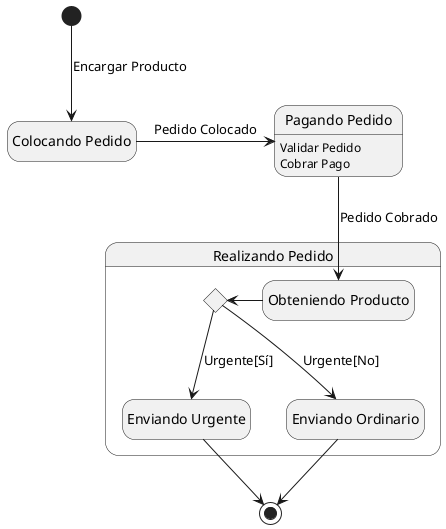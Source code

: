 @startuml EJERICICIO_I
hide empty description

state "Colocando Pedido" as colocando_Pedido

[*] --> colocando_Pedido : Encargar Producto

state "Pagando Pedido" as pagando_Pedido
pagando_Pedido : Validar Pedido
pagando_Pedido : Cobrar Pago

colocando_Pedido -r-> pagando_Pedido : Pedido Colocado

state "Realizando Pedido" as realizando_Pedido {
    state "Obteniendo Producto" as obteniendo_Producto
    state "Enviando Urgente" as enviando_urgente
    state "Enviando Ordinario" as enviando_ordinario
    state urgencia <<choice>>

    obteniendo_Producto -l-> urgencia
    urgencia --> enviando_urgente : Urgente[Sí]
    urgencia --> enviando_ordinario : Urgente[No]

}

pagando_Pedido -d-> obteniendo_Producto : Pedido Cobrado

enviando_urgente --> [*]
enviando_ordinario --> [*]

@enduml